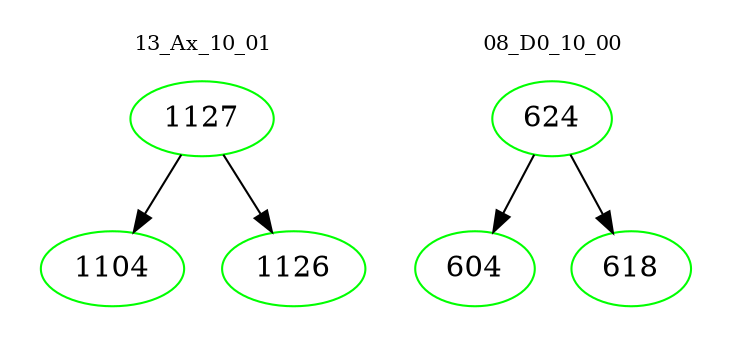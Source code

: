 digraph{
subgraph cluster_0 {
color = white
label = "13_Ax_10_01";
fontsize=10;
T0_1127 [label="1127", color="green"]
T0_1127 -> T0_1104 [color="black"]
T0_1104 [label="1104", color="green"]
T0_1127 -> T0_1126 [color="black"]
T0_1126 [label="1126", color="green"]
}
subgraph cluster_1 {
color = white
label = "08_D0_10_00";
fontsize=10;
T1_624 [label="624", color="green"]
T1_624 -> T1_604 [color="black"]
T1_604 [label="604", color="green"]
T1_624 -> T1_618 [color="black"]
T1_618 [label="618", color="green"]
}
}

